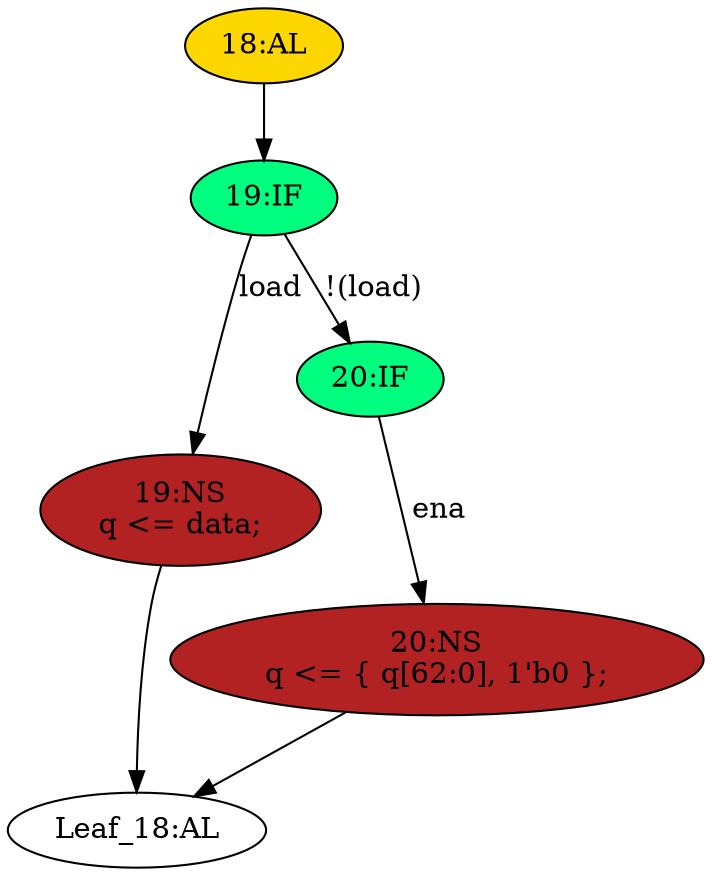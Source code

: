 strict digraph "" {
	node [label="\N"];
	"19:NS"	[ast="<pyverilog.vparser.ast.NonblockingSubstitution object at 0x7fb530ff4790>",
		fillcolor=firebrick,
		label="19:NS
q <= data;",
		statements="[<pyverilog.vparser.ast.NonblockingSubstitution object at 0x7fb530ff4790>]",
		style=filled,
		typ=NonblockingSubstitution];
	"Leaf_18:AL"	[def_var="['q']",
		label="Leaf_18:AL"];
	"19:NS" -> "Leaf_18:AL"	[cond="[]",
		lineno=None];
	"19:IF"	[ast="<pyverilog.vparser.ast.IfStatement object at 0x7fb530ff4750>",
		fillcolor=springgreen,
		label="19:IF",
		statements="[]",
		style=filled,
		typ=IfStatement];
	"19:IF" -> "19:NS"	[cond="['load']",
		label=load,
		lineno=19];
	"20:IF"	[ast="<pyverilog.vparser.ast.IfStatement object at 0x7fb530ff42d0>",
		fillcolor=springgreen,
		label="20:IF",
		statements="[]",
		style=filled,
		typ=IfStatement];
	"19:IF" -> "20:IF"	[cond="['load']",
		label="!(load)",
		lineno=19];
	"20:NS"	[ast="<pyverilog.vparser.ast.NonblockingSubstitution object at 0x7fb530ff4450>",
		fillcolor=firebrick,
		label="20:NS
q <= { q[62:0], 1'b0 };",
		statements="[<pyverilog.vparser.ast.NonblockingSubstitution object at 0x7fb530ff4450>]",
		style=filled,
		typ=NonblockingSubstitution];
	"20:IF" -> "20:NS"	[cond="['ena']",
		label=ena,
		lineno=20];
	"20:NS" -> "Leaf_18:AL"	[cond="[]",
		lineno=None];
	"18:AL"	[ast="<pyverilog.vparser.ast.Always object at 0x7fb530ff4950>",
		clk_sens=True,
		fillcolor=gold,
		label="18:AL",
		sens="['clk']",
		statements="[]",
		style=filled,
		typ=Always,
		use_var="['load', 'ena', 'data', 'q']"];
	"18:AL" -> "19:IF"	[cond="[]",
		lineno=None];
}
